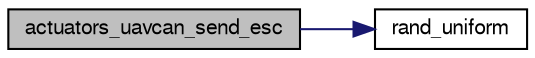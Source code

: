digraph "actuators_uavcan_send_esc"
{
  edge [fontname="FreeSans",fontsize="10",labelfontname="FreeSans",labelfontsize="10"];
  node [fontname="FreeSans",fontsize="10",shape=record];
  rankdir="LR";
  Node1 [label="actuators_uavcan_send_esc",height=0.2,width=0.4,color="black", fillcolor="grey75", style="filled", fontcolor="black"];
  Node1 -> Node2 [color="midnightblue",fontsize="10",style="solid",fontname="FreeSans"];
  Node2 [label="rand_uniform",height=0.2,width=0.4,color="black", fillcolor="white", style="filled",URL="$pprz__random_8c.html#ac6450383e0b401411ff36c479aa7f608"];
}
